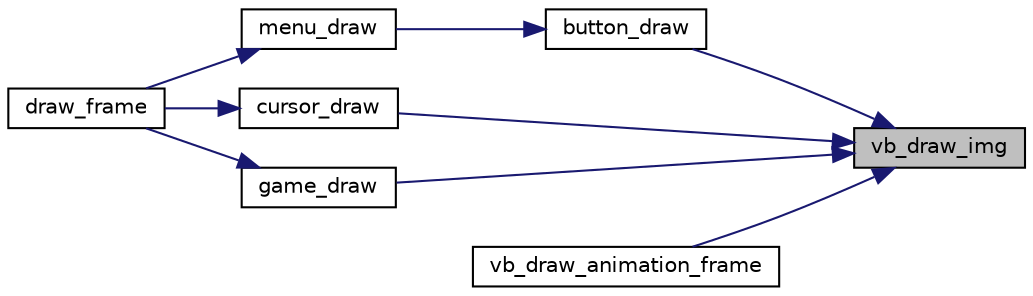 digraph "vb_draw_img"
{
 // LATEX_PDF_SIZE
  edge [fontname="Helvetica",fontsize="10",labelfontname="Helvetica",labelfontsize="10"];
  node [fontname="Helvetica",fontsize="10",shape=record];
  rankdir="RL";
  Node1 [label="vb_draw_img",height=0.2,width=0.4,color="black", fillcolor="grey75", style="filled", fontcolor="black",tooltip="Draws a given xpm image in the given buffer in the given coordinates."];
  Node1 -> Node2 [dir="back",color="midnightblue",fontsize="10",style="solid",fontname="Helvetica"];
  Node2 [label="button_draw",height=0.2,width=0.4,color="black", fillcolor="white", style="filled",URL="$group__button.html#ga5b499ecd345cc4ab20cb3194a01fc937",tooltip="Draws a given button to the given buffer."];
  Node2 -> Node3 [dir="back",color="midnightblue",fontsize="10",style="solid",fontname="Helvetica"];
  Node3 [label="menu_draw",height=0.2,width=0.4,color="black", fillcolor="white", style="filled",URL="$group__menu.html#ga35731eaa9442f8db276220d9fc77dcf6",tooltip="Draws the menu according to its state to the back buffer."];
  Node3 -> Node4 [dir="back",color="midnightblue",fontsize="10",style="solid",fontname="Helvetica"];
  Node4 [label="draw_frame",height=0.2,width=0.4,color="black", fillcolor="white", style="filled",URL="$group__dispatcher.html#ga1265a5e2843f2b1c45ad05ae61de7000",tooltip="Draws the frame to the back buffer and flips the buffers."];
  Node1 -> Node5 [dir="back",color="midnightblue",fontsize="10",style="solid",fontname="Helvetica"];
  Node5 [label="cursor_draw",height=0.2,width=0.4,color="black", fillcolor="white", style="filled",URL="$group__cursor.html#ga1f0539239b1f5a7f3de05af786aeaab2",tooltip="Draws the cursor to the back buffer in its current position according to its current state."];
  Node5 -> Node4 [dir="back",color="midnightblue",fontsize="10",style="solid",fontname="Helvetica"];
  Node1 -> Node6 [dir="back",color="midnightblue",fontsize="10",style="solid",fontname="Helvetica"];
  Node6 [label="game_draw",height=0.2,width=0.4,color="black", fillcolor="white", style="filled",URL="$group__game.html#ga656ca85eff33877022fd939d29f23822",tooltip="Draws the game screen to the back buffer."];
  Node6 -> Node4 [dir="back",color="midnightblue",fontsize="10",style="solid",fontname="Helvetica"];
  Node1 -> Node7 [dir="back",color="midnightblue",fontsize="10",style="solid",fontname="Helvetica"];
  Node7 [label="vb_draw_animation_frame",height=0.2,width=0.4,color="black", fillcolor="white", style="filled",URL="$group__graphics.html#gad3e76e13dbfc25a5f9d0020b3e65ae92",tooltip="Draws a given animation in the given buffer in the given coordinates."];
}
